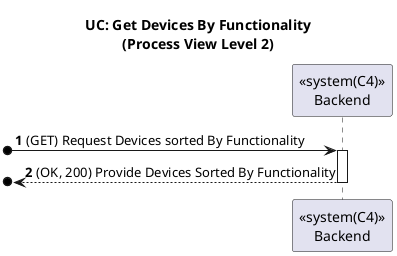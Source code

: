 @startuml
'https://plantuml.com/sequence-diagram

title UC: Get Devices By Functionality\n(Process View Level 2)
autonumber

participant "<<system(C4)>>\nBackend" as Backend

[o-> Backend: (GET) Request Devices sorted By Functionality
activate Backend
[o<-- Backend:  (OK, 200) Provide Devices Sorted By Functionality
deactivate Backend
@enduml